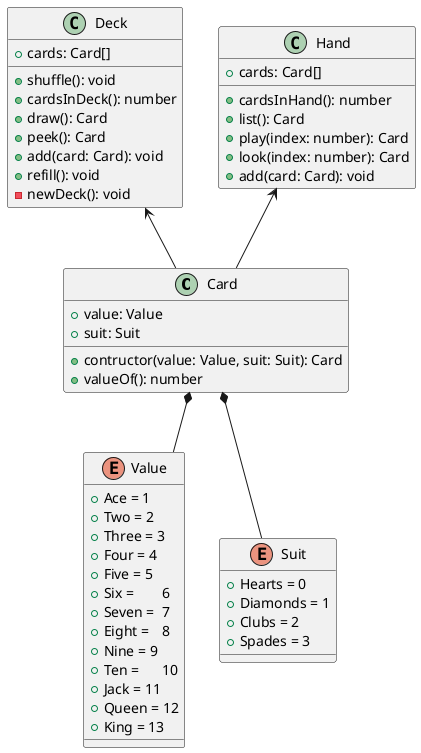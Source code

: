 @startuml
class Card {
  + value: Value
  + suit: Suit
  + {method} contructor(value: Value, suit: Suit): Card
  + {method} valueOf(): number
}
class Deck {
  + cards: Card[]
  + {method} shuffle(): void
  + {method} cardsInDeck(): number
  + {method} draw(): Card
  + {method} peek(): Card
  + {method} add(card: Card): void
  + {method} refill(): void
  - {method} newDeck(): void
}
class Hand {
  + cards: Card[]
  + {method} cardsInHand(): number
  + {method} list(): Card
  + {method} play(index: number): Card
  + {method} look(index: number): Card
  + {method} add(card: Card): void
}
enum Value {
  + Ace = 1
  + Two = 2
  + Three = 3
  + Four = 4
  + Five = 5
  + Six =	6
  + Seven =	7
  + Eight =	8
  + Nine = 9
  + Ten =	10
  + Jack = 11
  + Queen = 12
  + King = 13
}
enum Suit {
  + Hearts = 0
  + Diamonds = 1
  + Clubs = 2
  + Spades = 3
}
Hand <-- Card
Deck <-- Card
Card *-- Value
Card *-- Suit
@enduml